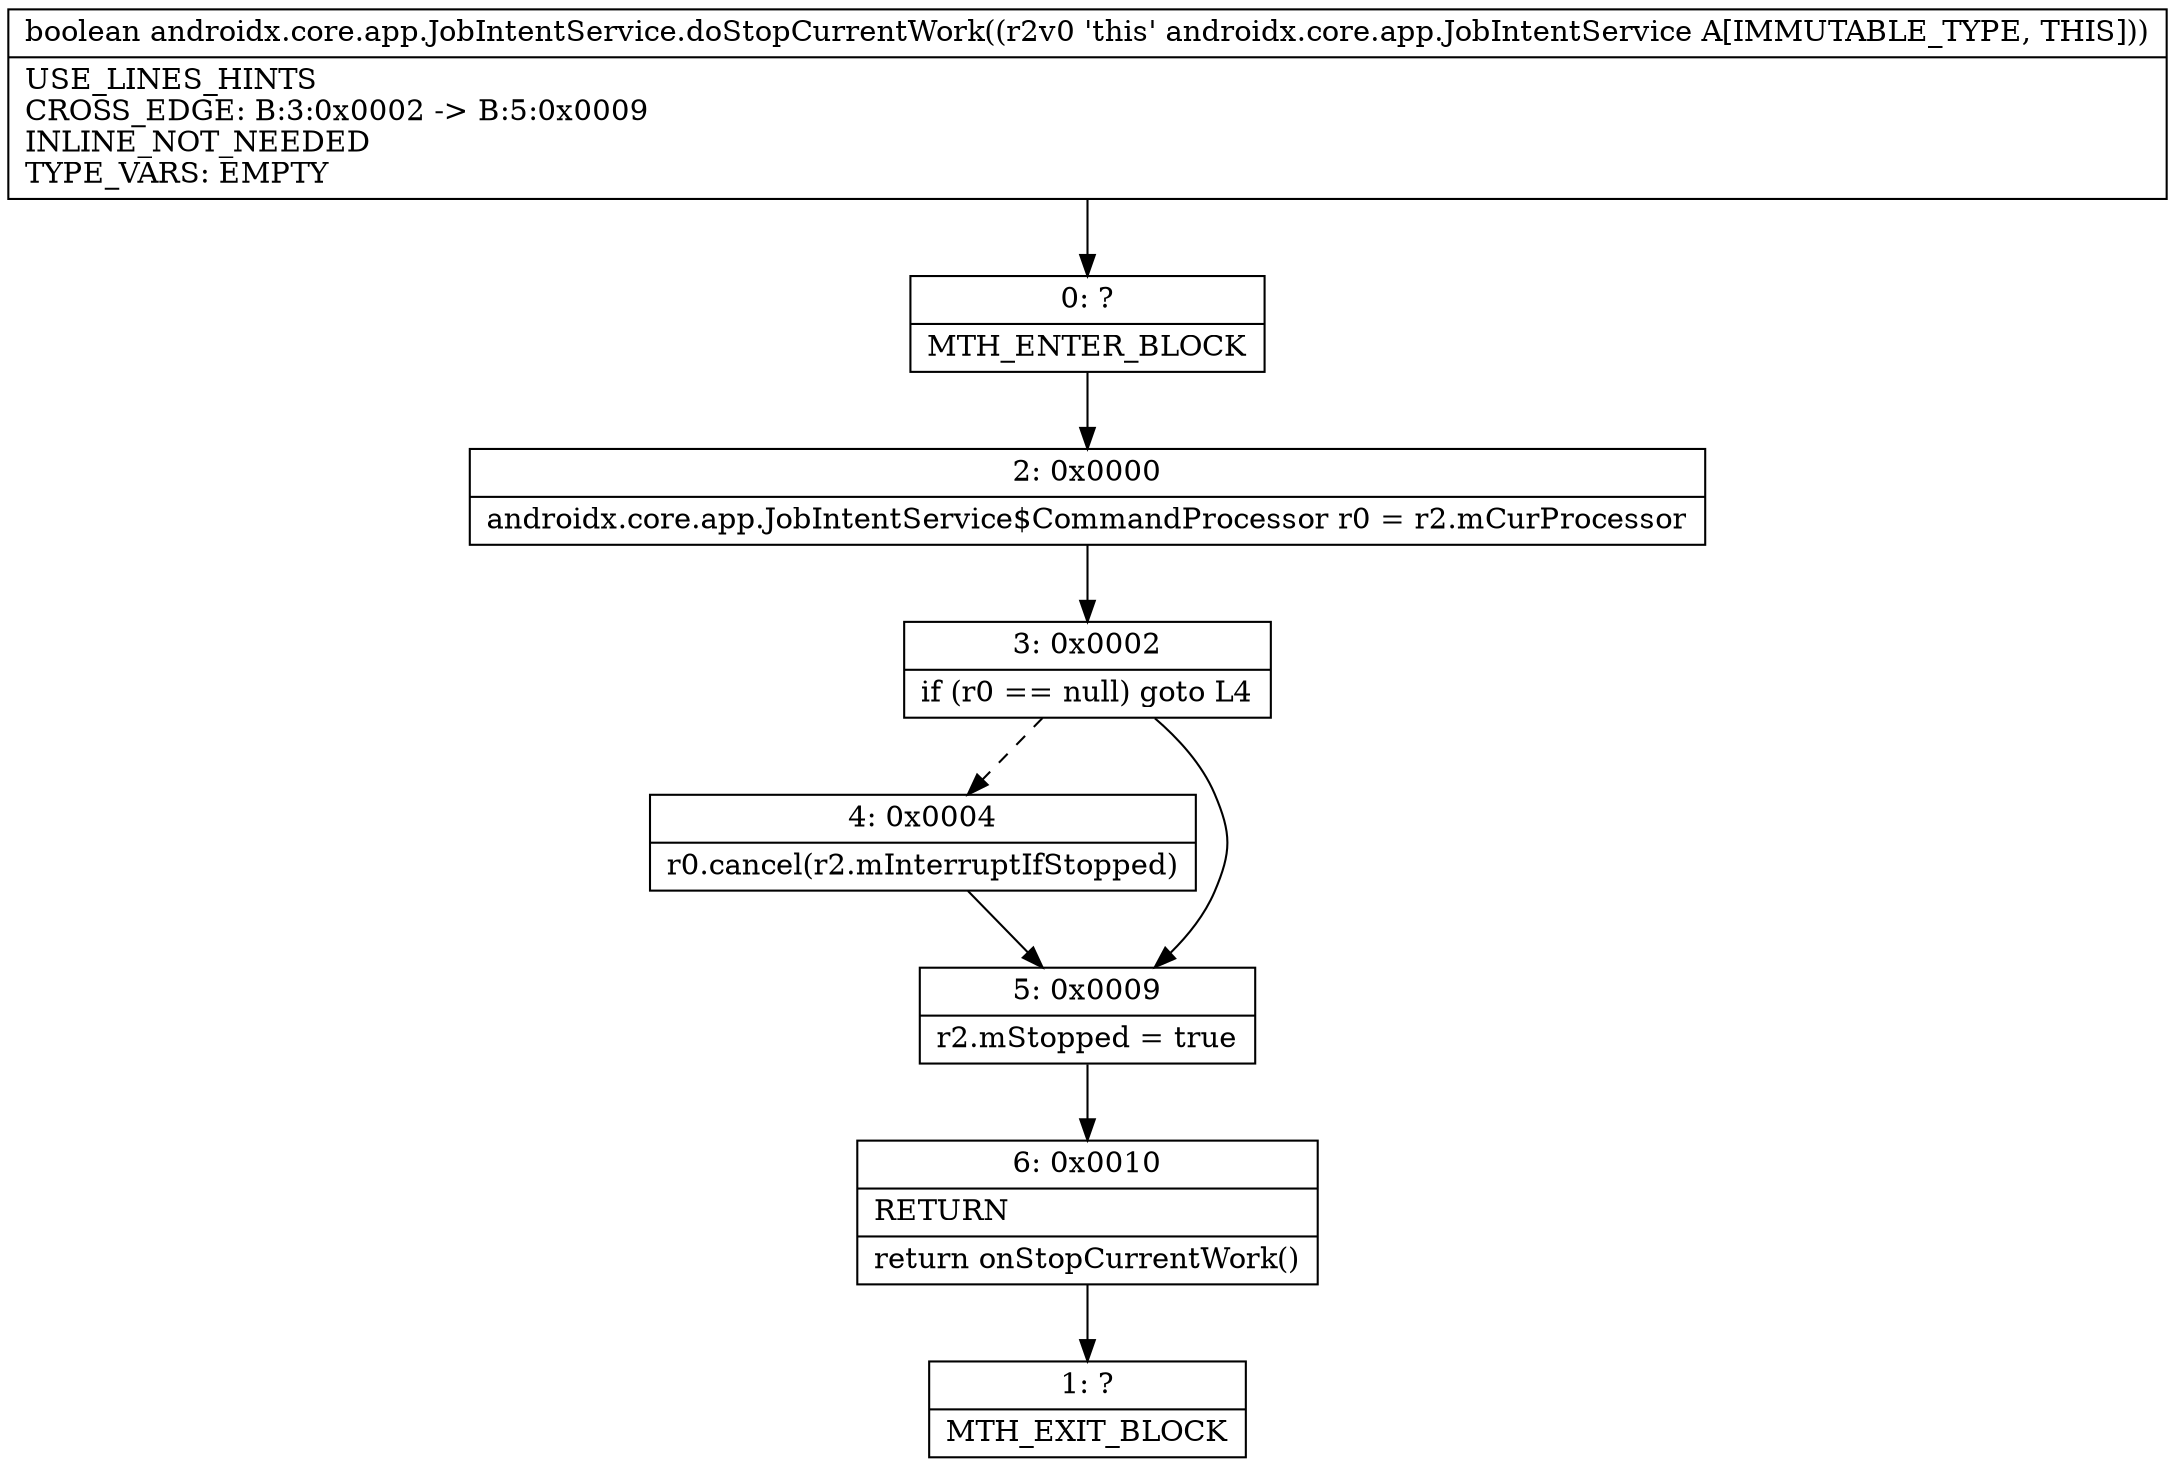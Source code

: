digraph "CFG forandroidx.core.app.JobIntentService.doStopCurrentWork()Z" {
Node_0 [shape=record,label="{0\:\ ?|MTH_ENTER_BLOCK\l}"];
Node_2 [shape=record,label="{2\:\ 0x0000|androidx.core.app.JobIntentService$CommandProcessor r0 = r2.mCurProcessor\l}"];
Node_3 [shape=record,label="{3\:\ 0x0002|if (r0 == null) goto L4\l}"];
Node_4 [shape=record,label="{4\:\ 0x0004|r0.cancel(r2.mInterruptIfStopped)\l}"];
Node_5 [shape=record,label="{5\:\ 0x0009|r2.mStopped = true\l}"];
Node_6 [shape=record,label="{6\:\ 0x0010|RETURN\l|return onStopCurrentWork()\l}"];
Node_1 [shape=record,label="{1\:\ ?|MTH_EXIT_BLOCK\l}"];
MethodNode[shape=record,label="{boolean androidx.core.app.JobIntentService.doStopCurrentWork((r2v0 'this' androidx.core.app.JobIntentService A[IMMUTABLE_TYPE, THIS]))  | USE_LINES_HINTS\lCROSS_EDGE: B:3:0x0002 \-\> B:5:0x0009\lINLINE_NOT_NEEDED\lTYPE_VARS: EMPTY\l}"];
MethodNode -> Node_0;Node_0 -> Node_2;
Node_2 -> Node_3;
Node_3 -> Node_4[style=dashed];
Node_3 -> Node_5;
Node_4 -> Node_5;
Node_5 -> Node_6;
Node_6 -> Node_1;
}

